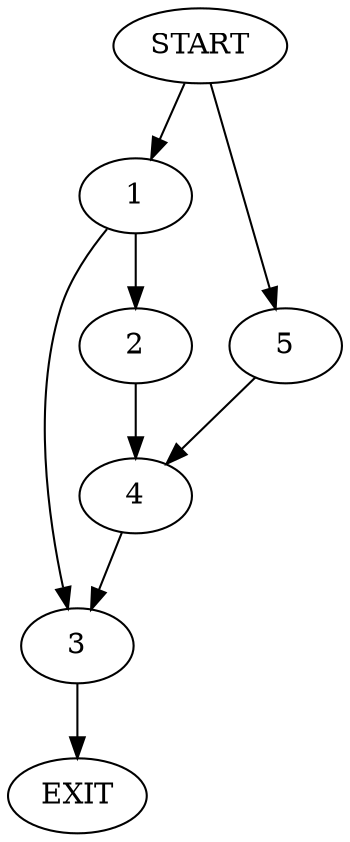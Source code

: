 digraph {
0 [label="START"]
6 [label="EXIT"]
0 -> 1
1 -> 2
1 -> 3
2 -> 4
3 -> 6
4 -> 3
0 -> 5
5 -> 4
}
